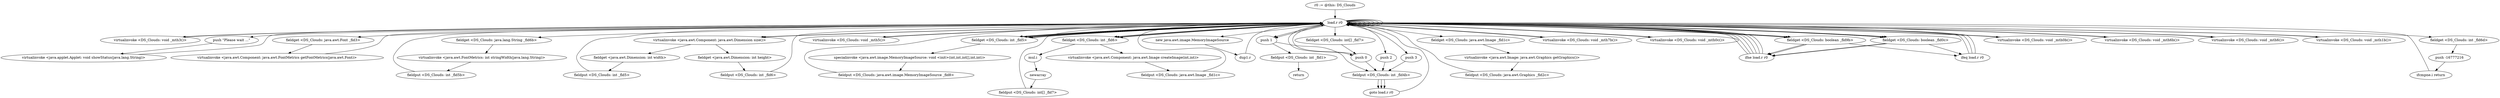 digraph "" {
    "r0 := @this: DS_Clouds"
    "load.r r0"
    "r0 := @this: DS_Clouds"->"load.r r0";
    "virtualinvoke <DS_Clouds: void _mth3()>"
    "load.r r0"->"virtualinvoke <DS_Clouds: void _mth3()>";
    "virtualinvoke <DS_Clouds: void _mth3()>"->"load.r r0";
    "push \"Please wait ...\""
    "load.r r0"->"push \"Please wait ...\"";
    "virtualinvoke <java.applet.Applet: void showStatus(java.lang.String)>"
    "push \"Please wait ...\""->"virtualinvoke <java.applet.Applet: void showStatus(java.lang.String)>";
    "virtualinvoke <java.applet.Applet: void showStatus(java.lang.String)>"->"load.r r0";
    "load.r r0"->"load.r r0";
    "load.r r0"->"load.r r0";
    "fieldget <DS_Clouds: java.awt.Font _fld3>"
    "load.r r0"->"fieldget <DS_Clouds: java.awt.Font _fld3>";
    "virtualinvoke <java.awt.Component: java.awt.FontMetrics getFontMetrics(java.awt.Font)>"
    "fieldget <DS_Clouds: java.awt.Font _fld3>"->"virtualinvoke <java.awt.Component: java.awt.FontMetrics getFontMetrics(java.awt.Font)>";
    "virtualinvoke <java.awt.Component: java.awt.FontMetrics getFontMetrics(java.awt.Font)>"->"load.r r0";
    "fieldget <DS_Clouds: java.lang.String _fld6b>"
    "load.r r0"->"fieldget <DS_Clouds: java.lang.String _fld6b>";
    "virtualinvoke <java.awt.FontMetrics: int stringWidth(java.lang.String)>"
    "fieldget <DS_Clouds: java.lang.String _fld6b>"->"virtualinvoke <java.awt.FontMetrics: int stringWidth(java.lang.String)>";
    "fieldput <DS_Clouds: int _fld5b>"
    "virtualinvoke <java.awt.FontMetrics: int stringWidth(java.lang.String)>"->"fieldput <DS_Clouds: int _fld5b>";
    "fieldput <DS_Clouds: int _fld5b>"->"load.r r0";
    "load.r r0"->"load.r r0";
    "virtualinvoke <java.awt.Component: java.awt.Dimension size()>"
    "load.r r0"->"virtualinvoke <java.awt.Component: java.awt.Dimension size()>";
    "fieldget <java.awt.Dimension: int width>"
    "virtualinvoke <java.awt.Component: java.awt.Dimension size()>"->"fieldget <java.awt.Dimension: int width>";
    "fieldput <DS_Clouds: int _fld5>"
    "fieldget <java.awt.Dimension: int width>"->"fieldput <DS_Clouds: int _fld5>";
    "fieldput <DS_Clouds: int _fld5>"->"load.r r0";
    "load.r r0"->"load.r r0";
    "load.r r0"->"virtualinvoke <java.awt.Component: java.awt.Dimension size()>";
    "fieldget <java.awt.Dimension: int height>"
    "virtualinvoke <java.awt.Component: java.awt.Dimension size()>"->"fieldget <java.awt.Dimension: int height>";
    "fieldput <DS_Clouds: int _fld6>"
    "fieldget <java.awt.Dimension: int height>"->"fieldput <DS_Clouds: int _fld6>";
    "fieldput <DS_Clouds: int _fld6>"->"load.r r0";
    "virtualinvoke <DS_Clouds: void _mth5()>"
    "load.r r0"->"virtualinvoke <DS_Clouds: void _mth5()>";
    "virtualinvoke <DS_Clouds: void _mth5()>"->"load.r r0";
    "load.r r0"->"load.r r0";
    "fieldget <DS_Clouds: int _fld5>"
    "load.r r0"->"fieldget <DS_Clouds: int _fld5>";
    "fieldget <DS_Clouds: int _fld5>"->"load.r r0";
    "fieldget <DS_Clouds: int _fld6>"
    "load.r r0"->"fieldget <DS_Clouds: int _fld6>";
    "mul.i"
    "fieldget <DS_Clouds: int _fld6>"->"mul.i";
    "newarray"
    "mul.i"->"newarray";
    "fieldput <DS_Clouds: int[] _fld7>"
    "newarray"->"fieldput <DS_Clouds: int[] _fld7>";
    "fieldput <DS_Clouds: int[] _fld7>"->"load.r r0";
    "new java.awt.image.MemoryImageSource"
    "load.r r0"->"new java.awt.image.MemoryImageSource";
    "dup1.r"
    "new java.awt.image.MemoryImageSource"->"dup1.r";
    "dup1.r"->"load.r r0";
    "load.r r0"->"fieldget <DS_Clouds: int _fld5>";
    "fieldget <DS_Clouds: int _fld5>"->"load.r r0";
    "load.r r0"->"fieldget <DS_Clouds: int _fld6>";
    "fieldget <DS_Clouds: int _fld6>"->"load.r r0";
    "fieldget <DS_Clouds: int[] _fld7>"
    "load.r r0"->"fieldget <DS_Clouds: int[] _fld7>";
    "push 0"
    "fieldget <DS_Clouds: int[] _fld7>"->"push 0";
    "push 0"->"load.r r0";
    "load.r r0"->"fieldget <DS_Clouds: int _fld5>";
    "specialinvoke <java.awt.image.MemoryImageSource: void <init>(int,int,int[],int,int)>"
    "fieldget <DS_Clouds: int _fld5>"->"specialinvoke <java.awt.image.MemoryImageSource: void <init>(int,int,int[],int,int)>";
    "fieldput <DS_Clouds: java.awt.image.MemoryImageSource _fld8>"
    "specialinvoke <java.awt.image.MemoryImageSource: void <init>(int,int,int[],int,int)>"->"fieldput <DS_Clouds: java.awt.image.MemoryImageSource _fld8>";
    "fieldput <DS_Clouds: java.awt.image.MemoryImageSource _fld8>"->"load.r r0";
    "load.r r0"->"load.r r0";
    "load.r r0"->"load.r r0";
    "load.r r0"->"fieldget <DS_Clouds: int _fld5>";
    "fieldget <DS_Clouds: int _fld5>"->"load.r r0";
    "load.r r0"->"fieldget <DS_Clouds: int _fld6>";
    "virtualinvoke <java.awt.Component: java.awt.Image createImage(int,int)>"
    "fieldget <DS_Clouds: int _fld6>"->"virtualinvoke <java.awt.Component: java.awt.Image createImage(int,int)>";
    "fieldput <DS_Clouds: java.awt.Image _fld1c>"
    "virtualinvoke <java.awt.Component: java.awt.Image createImage(int,int)>"->"fieldput <DS_Clouds: java.awt.Image _fld1c>";
    "fieldput <DS_Clouds: java.awt.Image _fld1c>"->"load.r r0";
    "load.r r0"->"load.r r0";
    "fieldget <DS_Clouds: java.awt.Image _fld1c>"
    "load.r r0"->"fieldget <DS_Clouds: java.awt.Image _fld1c>";
    "virtualinvoke <java.awt.Image: java.awt.Graphics getGraphics()>"
    "fieldget <DS_Clouds: java.awt.Image _fld1c>"->"virtualinvoke <java.awt.Image: java.awt.Graphics getGraphics()>";
    "fieldput <DS_Clouds: java.awt.Graphics _fld2c>"
    "virtualinvoke <java.awt.Image: java.awt.Graphics getGraphics()>"->"fieldput <DS_Clouds: java.awt.Graphics _fld2c>";
    "fieldput <DS_Clouds: java.awt.Graphics _fld2c>"->"load.r r0";
    "virtualinvoke <DS_Clouds: void _mth7b()>"
    "load.r r0"->"virtualinvoke <DS_Clouds: void _mth7b()>";
    "virtualinvoke <DS_Clouds: void _mth7b()>"->"load.r r0";
    "virtualinvoke <DS_Clouds: void _mth0c()>"
    "load.r r0"->"virtualinvoke <DS_Clouds: void _mth0c()>";
    "virtualinvoke <DS_Clouds: void _mth0c()>"->"load.r r0";
    "fieldget <DS_Clouds: boolean _fld9b>"
    "load.r r0"->"fieldget <DS_Clouds: boolean _fld9b>";
    "ifne load.r r0"
    "fieldget <DS_Clouds: boolean _fld9b>"->"ifne load.r r0";
    "ifne load.r r0"->"load.r r0";
    "fieldget <DS_Clouds: boolean _fld0c>"
    "load.r r0"->"fieldget <DS_Clouds: boolean _fld0c>";
    "fieldget <DS_Clouds: boolean _fld0c>"->"ifne load.r r0";
    "ifne load.r r0"->"load.r r0";
    "load.r r0"->"push 0";
    "fieldput <DS_Clouds: int _fld4b>"
    "push 0"->"fieldput <DS_Clouds: int _fld4b>";
    "goto load.r r0"
    "fieldput <DS_Clouds: int _fld4b>"->"goto load.r r0";
    "goto load.r r0"->"load.r r0";
    "virtualinvoke <DS_Clouds: void _mth0b()>"
    "load.r r0"->"virtualinvoke <DS_Clouds: void _mth0b()>";
    "virtualinvoke <DS_Clouds: void _mth0b()>"->"load.r r0";
    "virtualinvoke <DS_Clouds: void _mth6b()>"
    "load.r r0"->"virtualinvoke <DS_Clouds: void _mth6b()>";
    "virtualinvoke <DS_Clouds: void _mth6b()>"->"load.r r0";
    "virtualinvoke <DS_Clouds: void _mth6()>"
    "load.r r0"->"virtualinvoke <DS_Clouds: void _mth6()>";
    "virtualinvoke <DS_Clouds: void _mth6()>"->"load.r r0";
    "virtualinvoke <DS_Clouds: void _mth1b()>"
    "load.r r0"->"virtualinvoke <DS_Clouds: void _mth1b()>";
    "virtualinvoke <DS_Clouds: void _mth1b()>"->"load.r r0";
    "fieldget <DS_Clouds: int _fld6d>"
    "load.r r0"->"fieldget <DS_Clouds: int _fld6d>";
    "push -16777216"
    "fieldget <DS_Clouds: int _fld6d>"->"push -16777216";
    "ifcmpne.i return"
    "push -16777216"->"ifcmpne.i return";
    "ifcmpne.i return"->"load.r r0";
    "push 1"
    "load.r r0"->"push 1";
    "fieldput <DS_Clouds: int _fld1>"
    "push 1"->"fieldput <DS_Clouds: int _fld1>";
    "return"
    "fieldput <DS_Clouds: int _fld1>"->"return";
    "ifne load.r r0"->"load.r r0";
    "load.r r0"->"fieldget <DS_Clouds: boolean _fld9b>";
    "ifeq load.r r0"
    "fieldget <DS_Clouds: boolean _fld9b>"->"ifeq load.r r0";
    "ifeq load.r r0"->"load.r r0";
    "load.r r0"->"fieldget <DS_Clouds: boolean _fld0c>";
    "fieldget <DS_Clouds: boolean _fld0c>"->"ifne load.r r0";
    "ifne load.r r0"->"load.r r0";
    "load.r r0"->"push 1";
    "push 1"->"fieldput <DS_Clouds: int _fld4b>";
    "fieldput <DS_Clouds: int _fld4b>"->"goto load.r r0";
    "ifne load.r r0"->"load.r r0";
    "load.r r0"->"fieldget <DS_Clouds: boolean _fld9b>";
    "fieldget <DS_Clouds: boolean _fld9b>"->"ifne load.r r0";
    "ifne load.r r0"->"load.r r0";
    "load.r r0"->"fieldget <DS_Clouds: boolean _fld0c>";
    "fieldget <DS_Clouds: boolean _fld0c>"->"ifeq load.r r0";
    "ifeq load.r r0"->"load.r r0";
    "push 2"
    "load.r r0"->"push 2";
    "push 2"->"fieldput <DS_Clouds: int _fld4b>";
    "fieldput <DS_Clouds: int _fld4b>"->"goto load.r r0";
    "ifeq load.r r0"->"load.r r0";
    "push 3"
    "load.r r0"->"push 3";
    "push 3"->"fieldput <DS_Clouds: int _fld4b>";
}
